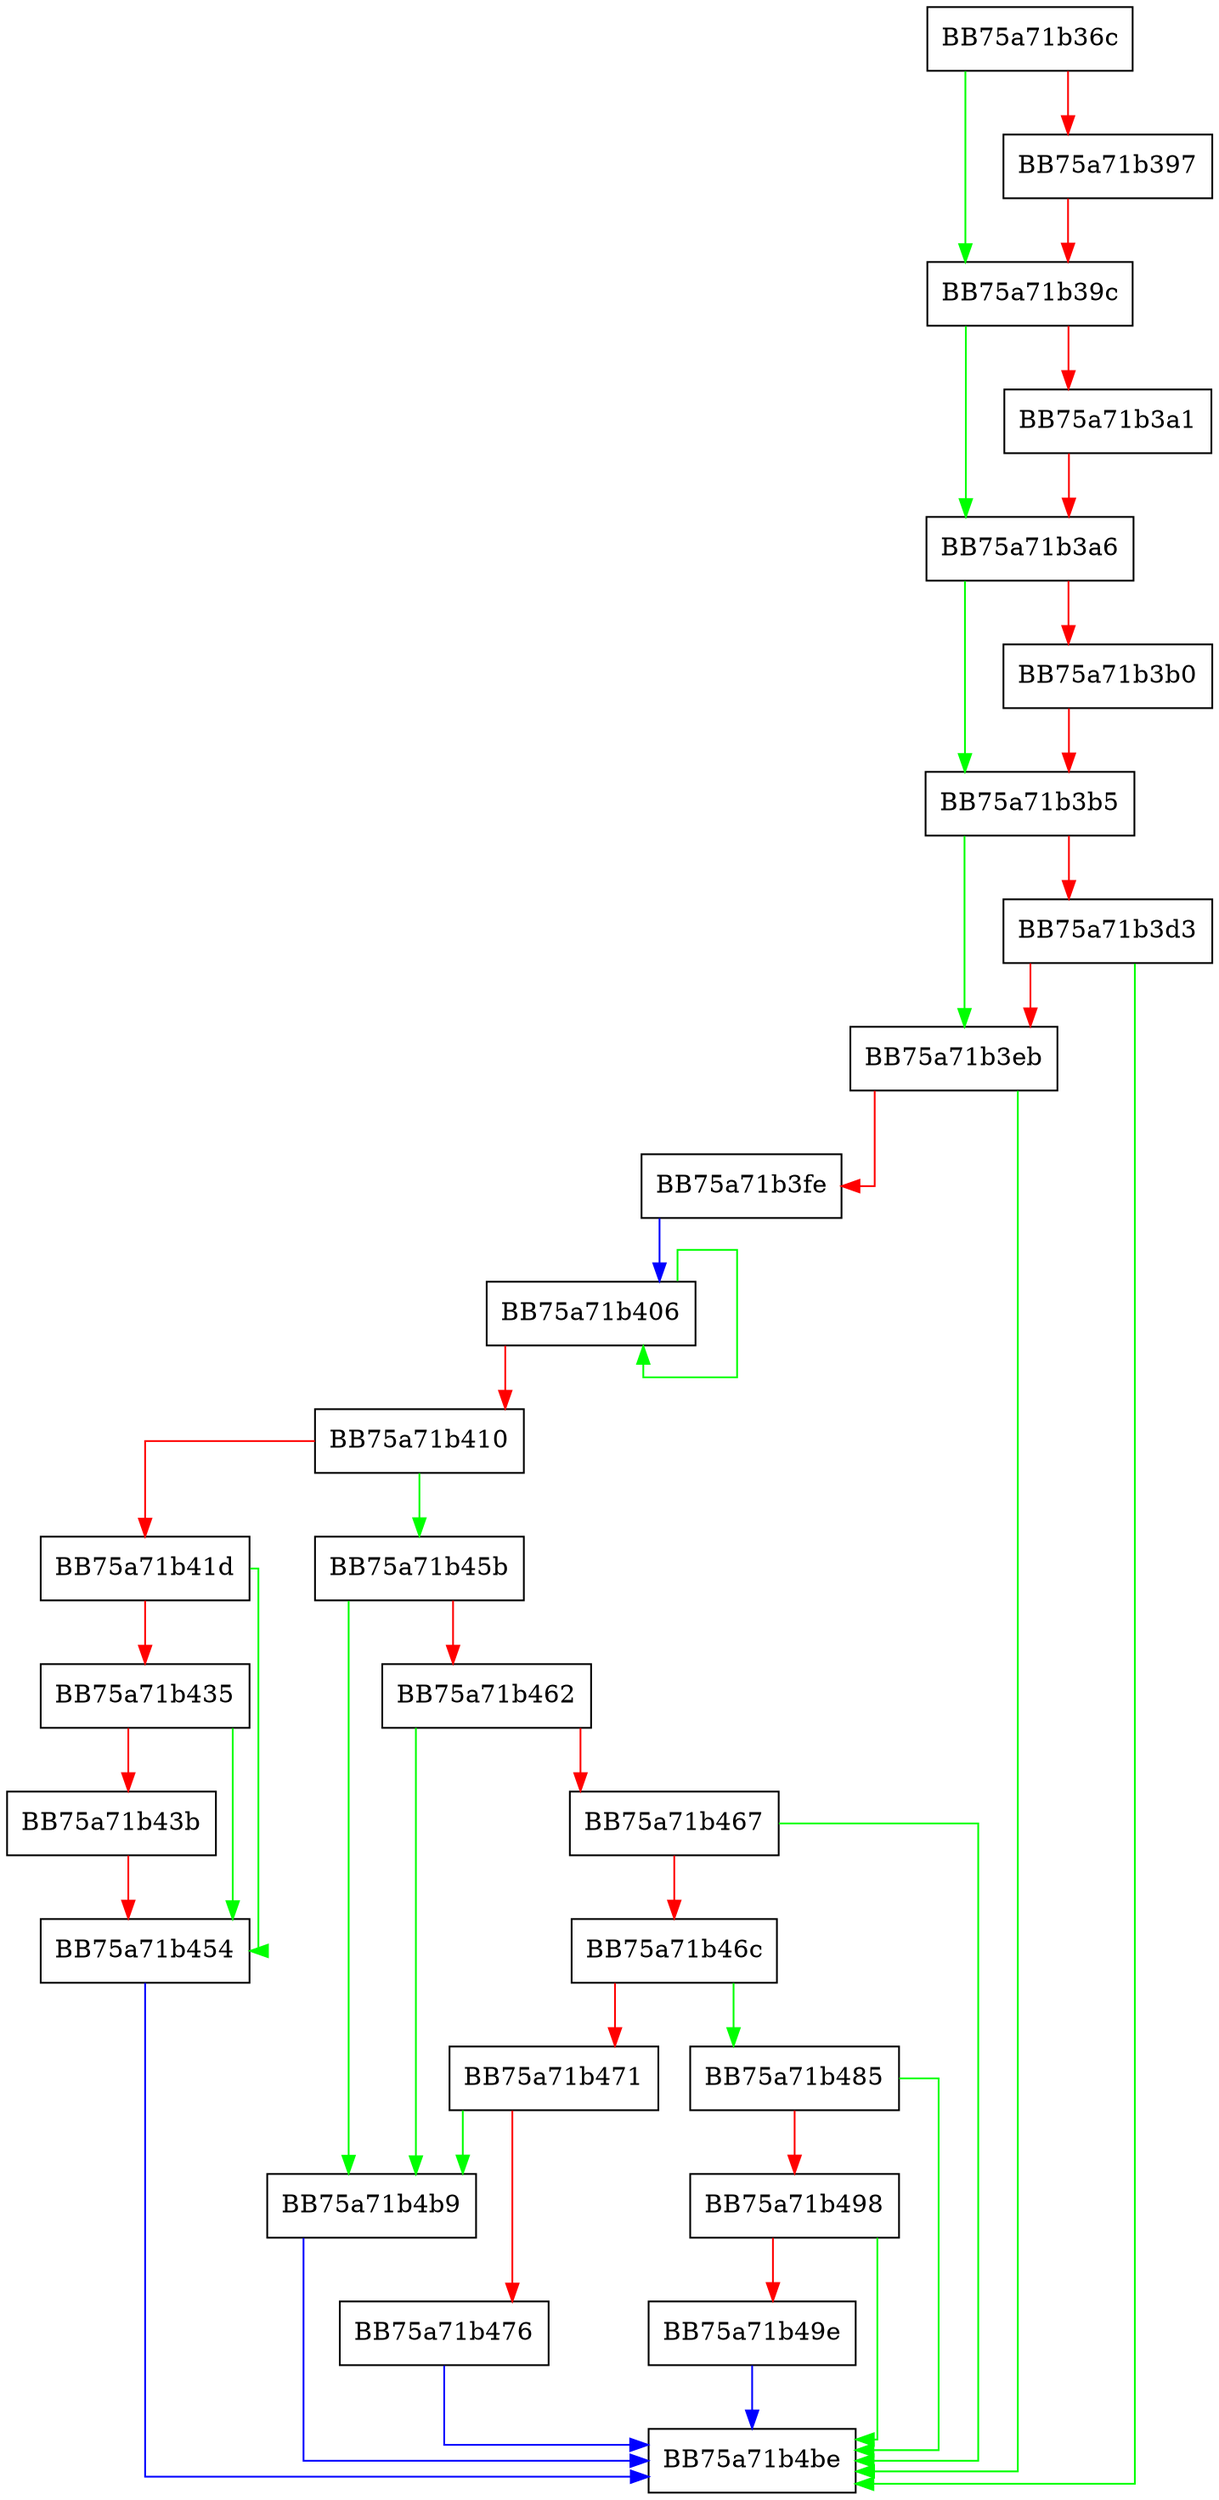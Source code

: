 digraph RequestAction {
  node [shape="box"];
  graph [splines=ortho];
  BB75a71b36c -> BB75a71b39c [color="green"];
  BB75a71b36c -> BB75a71b397 [color="red"];
  BB75a71b397 -> BB75a71b39c [color="red"];
  BB75a71b39c -> BB75a71b3a6 [color="green"];
  BB75a71b39c -> BB75a71b3a1 [color="red"];
  BB75a71b3a1 -> BB75a71b3a6 [color="red"];
  BB75a71b3a6 -> BB75a71b3b5 [color="green"];
  BB75a71b3a6 -> BB75a71b3b0 [color="red"];
  BB75a71b3b0 -> BB75a71b3b5 [color="red"];
  BB75a71b3b5 -> BB75a71b3eb [color="green"];
  BB75a71b3b5 -> BB75a71b3d3 [color="red"];
  BB75a71b3d3 -> BB75a71b4be [color="green"];
  BB75a71b3d3 -> BB75a71b3eb [color="red"];
  BB75a71b3eb -> BB75a71b4be [color="green"];
  BB75a71b3eb -> BB75a71b3fe [color="red"];
  BB75a71b3fe -> BB75a71b406 [color="blue"];
  BB75a71b406 -> BB75a71b406 [color="green"];
  BB75a71b406 -> BB75a71b410 [color="red"];
  BB75a71b410 -> BB75a71b45b [color="green"];
  BB75a71b410 -> BB75a71b41d [color="red"];
  BB75a71b41d -> BB75a71b454 [color="green"];
  BB75a71b41d -> BB75a71b435 [color="red"];
  BB75a71b435 -> BB75a71b454 [color="green"];
  BB75a71b435 -> BB75a71b43b [color="red"];
  BB75a71b43b -> BB75a71b454 [color="red"];
  BB75a71b454 -> BB75a71b4be [color="blue"];
  BB75a71b45b -> BB75a71b4b9 [color="green"];
  BB75a71b45b -> BB75a71b462 [color="red"];
  BB75a71b462 -> BB75a71b4b9 [color="green"];
  BB75a71b462 -> BB75a71b467 [color="red"];
  BB75a71b467 -> BB75a71b4be [color="green"];
  BB75a71b467 -> BB75a71b46c [color="red"];
  BB75a71b46c -> BB75a71b485 [color="green"];
  BB75a71b46c -> BB75a71b471 [color="red"];
  BB75a71b471 -> BB75a71b4b9 [color="green"];
  BB75a71b471 -> BB75a71b476 [color="red"];
  BB75a71b476 -> BB75a71b4be [color="blue"];
  BB75a71b485 -> BB75a71b4be [color="green"];
  BB75a71b485 -> BB75a71b498 [color="red"];
  BB75a71b498 -> BB75a71b4be [color="green"];
  BB75a71b498 -> BB75a71b49e [color="red"];
  BB75a71b49e -> BB75a71b4be [color="blue"];
  BB75a71b4b9 -> BB75a71b4be [color="blue"];
}
